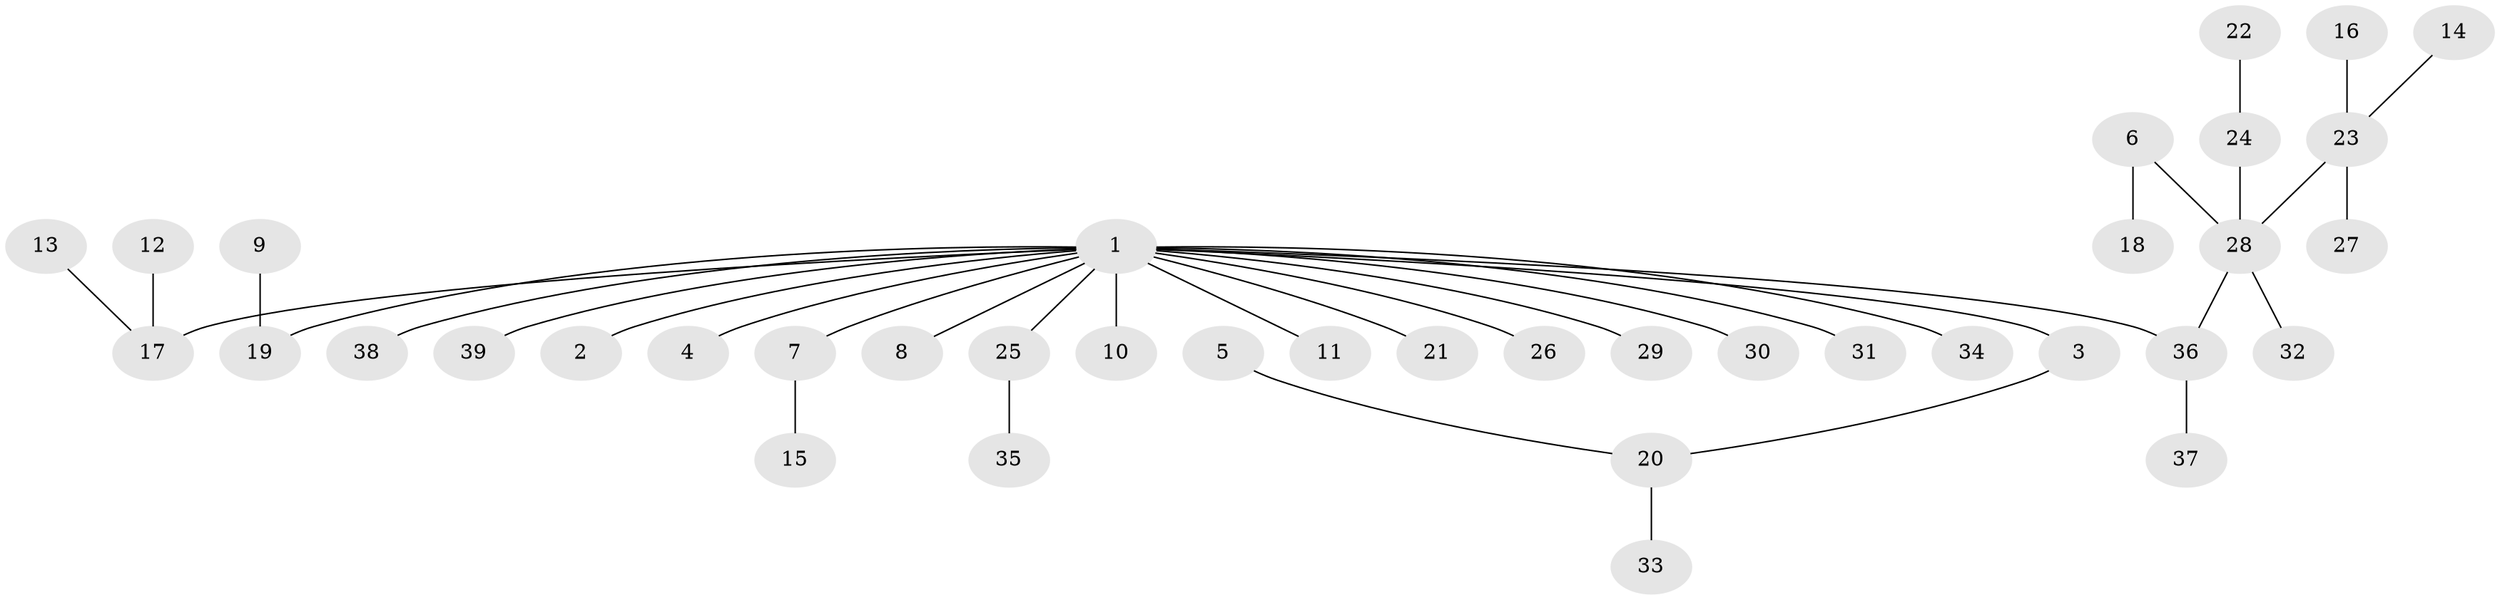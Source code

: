 // original degree distribution, {19: 0.012987012987012988, 3: 0.09090909090909091, 2: 0.24675324675324675, 1: 0.5714285714285714, 5: 0.025974025974025976, 6: 0.025974025974025976, 4: 0.025974025974025976}
// Generated by graph-tools (version 1.1) at 2025/25/03/09/25 03:25:58]
// undirected, 39 vertices, 38 edges
graph export_dot {
graph [start="1"]
  node [color=gray90,style=filled];
  1;
  2;
  3;
  4;
  5;
  6;
  7;
  8;
  9;
  10;
  11;
  12;
  13;
  14;
  15;
  16;
  17;
  18;
  19;
  20;
  21;
  22;
  23;
  24;
  25;
  26;
  27;
  28;
  29;
  30;
  31;
  32;
  33;
  34;
  35;
  36;
  37;
  38;
  39;
  1 -- 2 [weight=1.0];
  1 -- 3 [weight=1.0];
  1 -- 4 [weight=1.0];
  1 -- 7 [weight=1.0];
  1 -- 8 [weight=1.0];
  1 -- 10 [weight=1.0];
  1 -- 11 [weight=1.0];
  1 -- 17 [weight=1.0];
  1 -- 19 [weight=1.0];
  1 -- 21 [weight=1.0];
  1 -- 25 [weight=1.0];
  1 -- 26 [weight=1.0];
  1 -- 29 [weight=1.0];
  1 -- 30 [weight=1.0];
  1 -- 31 [weight=1.0];
  1 -- 34 [weight=1.0];
  1 -- 36 [weight=1.0];
  1 -- 38 [weight=1.0];
  1 -- 39 [weight=1.0];
  3 -- 20 [weight=1.0];
  5 -- 20 [weight=1.0];
  6 -- 18 [weight=1.0];
  6 -- 28 [weight=1.0];
  7 -- 15 [weight=1.0];
  9 -- 19 [weight=1.0];
  12 -- 17 [weight=1.0];
  13 -- 17 [weight=1.0];
  14 -- 23 [weight=1.0];
  16 -- 23 [weight=1.0];
  20 -- 33 [weight=1.0];
  22 -- 24 [weight=1.0];
  23 -- 27 [weight=1.0];
  23 -- 28 [weight=1.0];
  24 -- 28 [weight=1.0];
  25 -- 35 [weight=1.0];
  28 -- 32 [weight=1.0];
  28 -- 36 [weight=1.0];
  36 -- 37 [weight=1.0];
}
